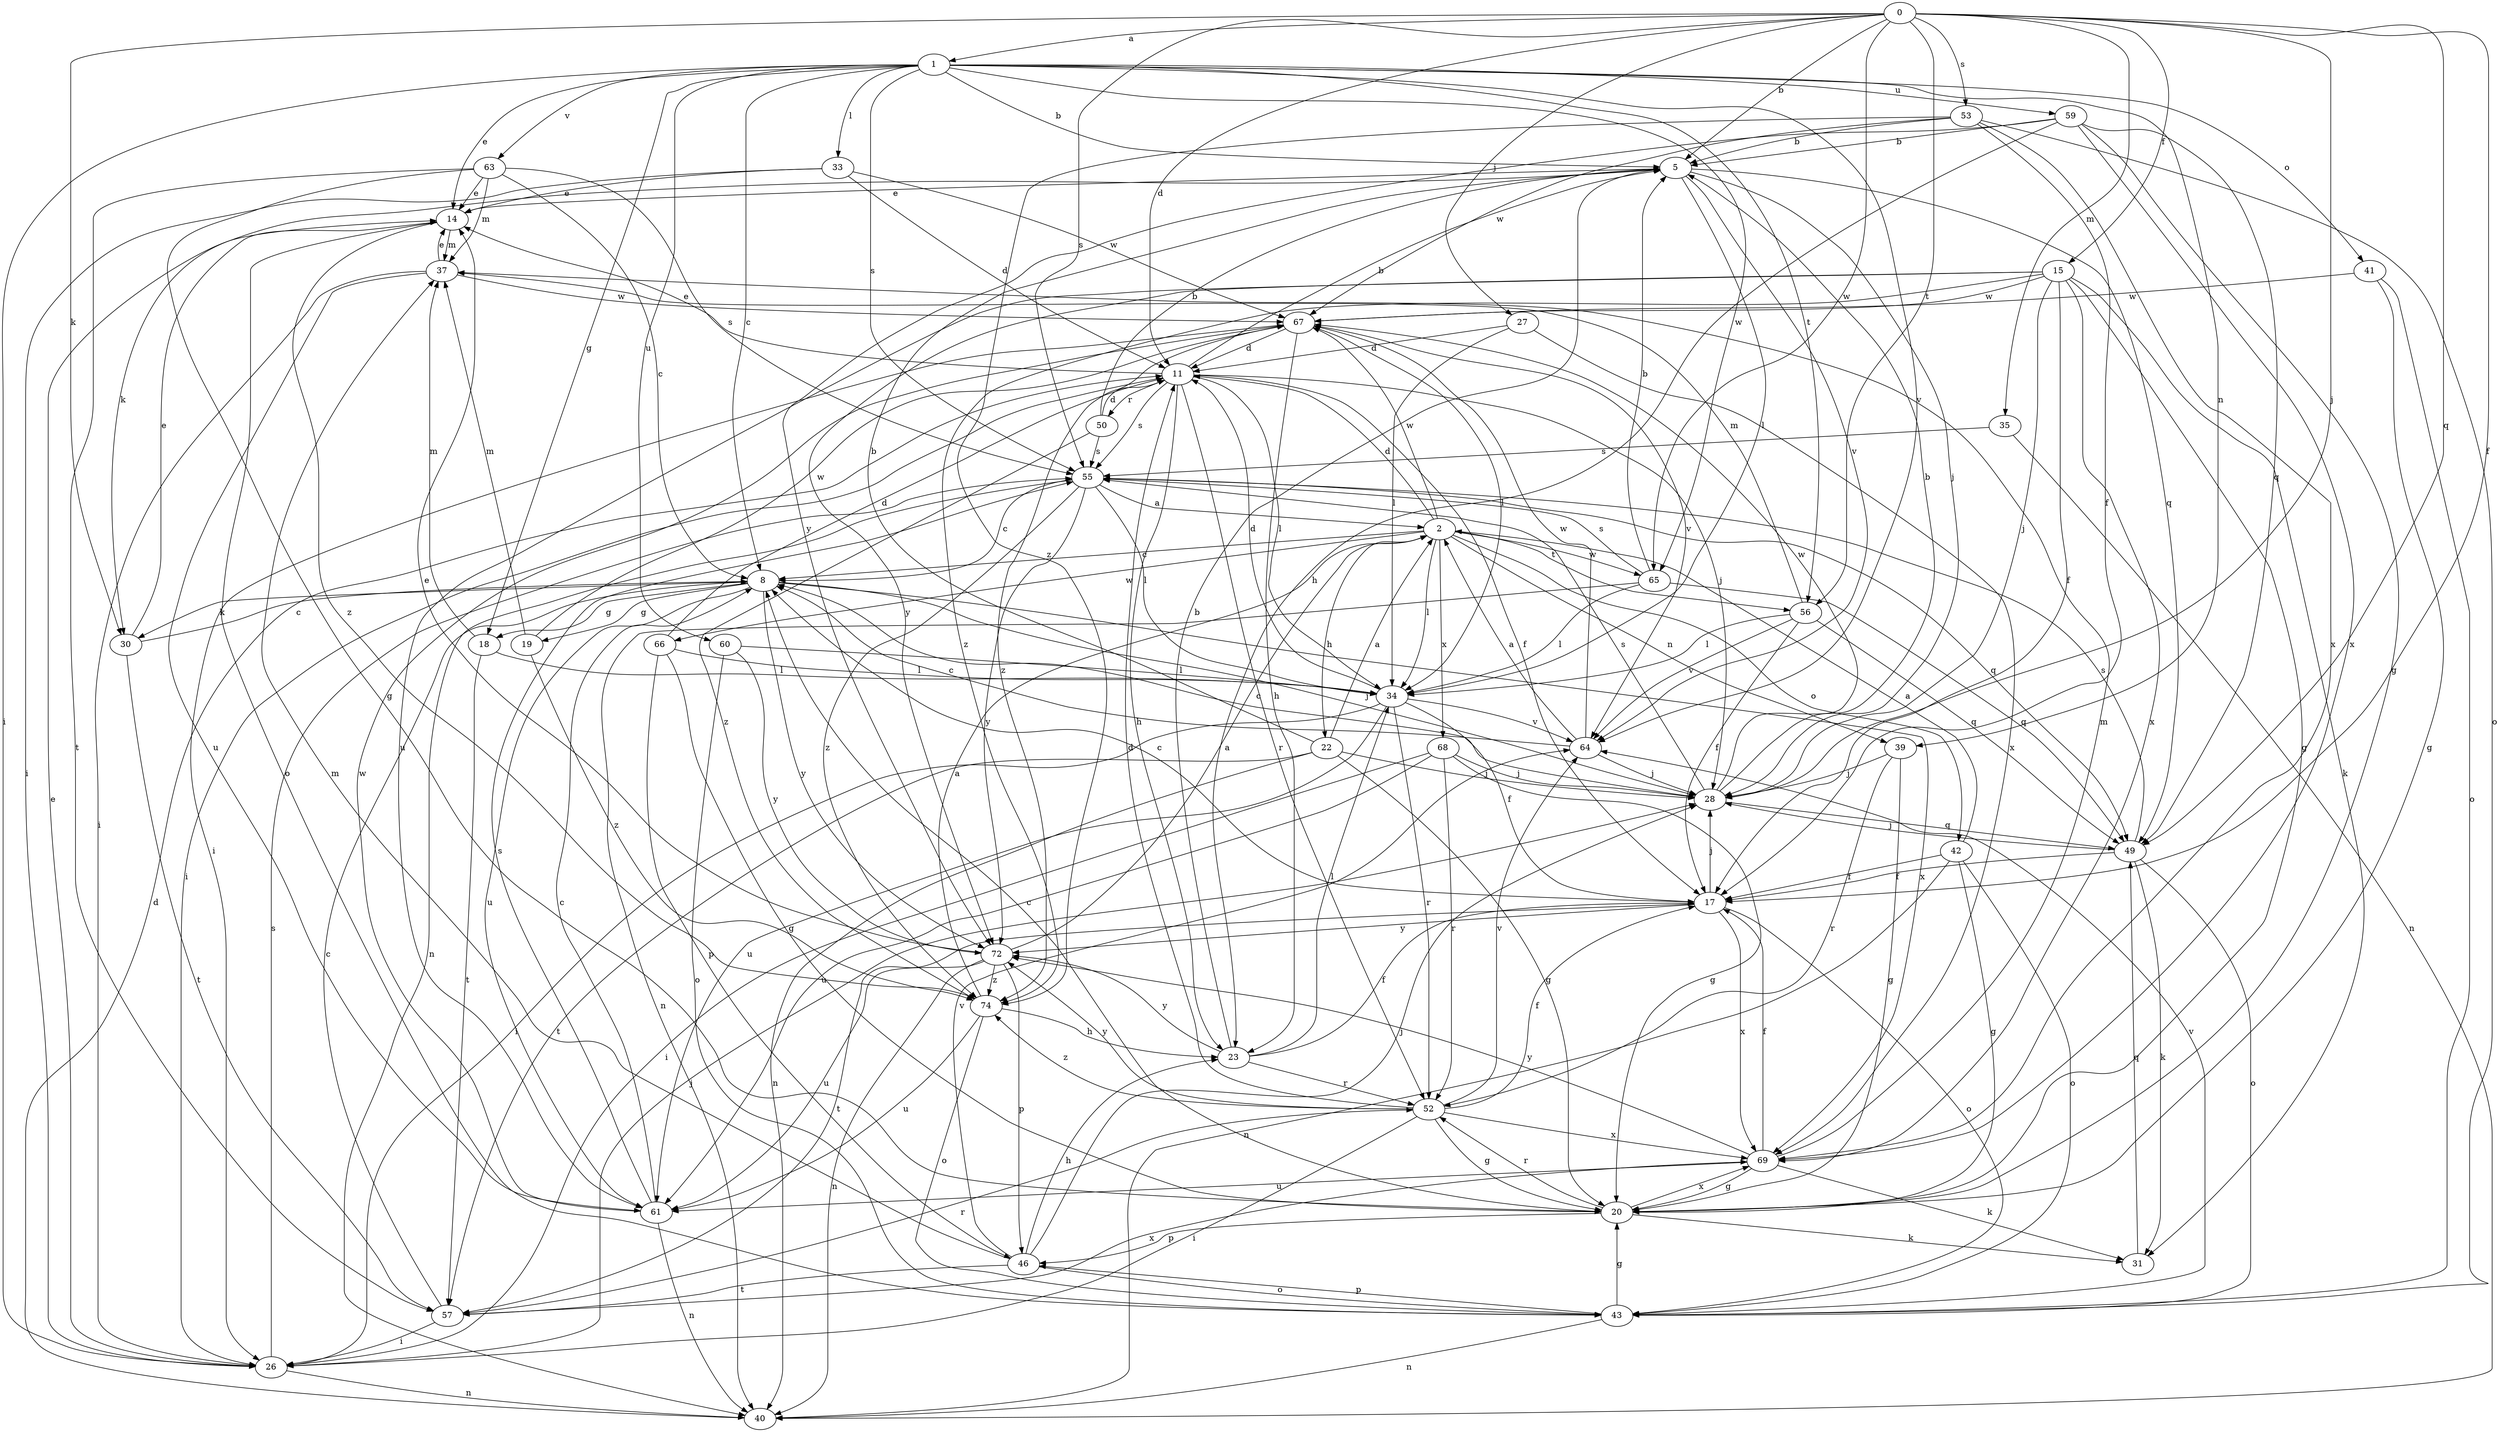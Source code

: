 strict digraph  {
0;
1;
2;
5;
8;
11;
14;
15;
17;
18;
19;
20;
22;
23;
26;
27;
28;
30;
31;
33;
34;
35;
37;
39;
40;
41;
42;
43;
46;
49;
50;
52;
53;
55;
56;
57;
59;
60;
61;
63;
64;
65;
66;
67;
68;
69;
72;
74;
0 -> 1  [label=a];
0 -> 5  [label=b];
0 -> 11  [label=d];
0 -> 15  [label=f];
0 -> 17  [label=f];
0 -> 27  [label=j];
0 -> 28  [label=j];
0 -> 30  [label=k];
0 -> 35  [label=m];
0 -> 49  [label=q];
0 -> 53  [label=s];
0 -> 55  [label=s];
0 -> 56  [label=t];
0 -> 65  [label=w];
1 -> 5  [label=b];
1 -> 8  [label=c];
1 -> 14  [label=e];
1 -> 18  [label=g];
1 -> 26  [label=i];
1 -> 33  [label=l];
1 -> 39  [label=n];
1 -> 41  [label=o];
1 -> 55  [label=s];
1 -> 56  [label=t];
1 -> 59  [label=u];
1 -> 60  [label=u];
1 -> 63  [label=v];
1 -> 64  [label=v];
1 -> 65  [label=w];
2 -> 8  [label=c];
2 -> 11  [label=d];
2 -> 22  [label=h];
2 -> 34  [label=l];
2 -> 39  [label=n];
2 -> 42  [label=o];
2 -> 56  [label=t];
2 -> 65  [label=w];
2 -> 66  [label=w];
2 -> 67  [label=w];
2 -> 68  [label=x];
5 -> 14  [label=e];
5 -> 28  [label=j];
5 -> 30  [label=k];
5 -> 34  [label=l];
5 -> 49  [label=q];
5 -> 64  [label=v];
8 -> 18  [label=g];
8 -> 19  [label=g];
8 -> 28  [label=j];
8 -> 30  [label=k];
8 -> 61  [label=u];
8 -> 69  [label=x];
8 -> 72  [label=y];
11 -> 5  [label=b];
11 -> 14  [label=e];
11 -> 17  [label=f];
11 -> 23  [label=h];
11 -> 26  [label=i];
11 -> 28  [label=j];
11 -> 34  [label=l];
11 -> 50  [label=r];
11 -> 52  [label=r];
11 -> 55  [label=s];
14 -> 37  [label=m];
14 -> 43  [label=o];
14 -> 74  [label=z];
15 -> 17  [label=f];
15 -> 20  [label=g];
15 -> 28  [label=j];
15 -> 31  [label=k];
15 -> 61  [label=u];
15 -> 67  [label=w];
15 -> 69  [label=x];
15 -> 72  [label=y];
15 -> 74  [label=z];
17 -> 8  [label=c];
17 -> 28  [label=j];
17 -> 43  [label=o];
17 -> 57  [label=t];
17 -> 69  [label=x];
17 -> 72  [label=y];
18 -> 34  [label=l];
18 -> 37  [label=m];
18 -> 57  [label=t];
19 -> 37  [label=m];
19 -> 67  [label=w];
19 -> 74  [label=z];
20 -> 8  [label=c];
20 -> 31  [label=k];
20 -> 46  [label=p];
20 -> 52  [label=r];
20 -> 69  [label=x];
22 -> 2  [label=a];
22 -> 5  [label=b];
22 -> 20  [label=g];
22 -> 28  [label=j];
22 -> 40  [label=n];
22 -> 57  [label=t];
23 -> 5  [label=b];
23 -> 17  [label=f];
23 -> 34  [label=l];
23 -> 52  [label=r];
23 -> 72  [label=y];
26 -> 14  [label=e];
26 -> 28  [label=j];
26 -> 40  [label=n];
26 -> 55  [label=s];
27 -> 11  [label=d];
27 -> 34  [label=l];
27 -> 69  [label=x];
28 -> 5  [label=b];
28 -> 8  [label=c];
28 -> 49  [label=q];
28 -> 55  [label=s];
28 -> 67  [label=w];
30 -> 8  [label=c];
30 -> 14  [label=e];
30 -> 57  [label=t];
31 -> 49  [label=q];
33 -> 11  [label=d];
33 -> 14  [label=e];
33 -> 26  [label=i];
33 -> 67  [label=w];
34 -> 11  [label=d];
34 -> 17  [label=f];
34 -> 26  [label=i];
34 -> 52  [label=r];
34 -> 61  [label=u];
34 -> 64  [label=v];
35 -> 40  [label=n];
35 -> 55  [label=s];
37 -> 14  [label=e];
37 -> 26  [label=i];
37 -> 61  [label=u];
37 -> 67  [label=w];
39 -> 20  [label=g];
39 -> 28  [label=j];
39 -> 52  [label=r];
40 -> 11  [label=d];
41 -> 20  [label=g];
41 -> 43  [label=o];
41 -> 67  [label=w];
42 -> 2  [label=a];
42 -> 17  [label=f];
42 -> 20  [label=g];
42 -> 40  [label=n];
42 -> 43  [label=o];
43 -> 20  [label=g];
43 -> 40  [label=n];
43 -> 46  [label=p];
43 -> 64  [label=v];
46 -> 23  [label=h];
46 -> 28  [label=j];
46 -> 37  [label=m];
46 -> 43  [label=o];
46 -> 57  [label=t];
46 -> 64  [label=v];
49 -> 17  [label=f];
49 -> 28  [label=j];
49 -> 31  [label=k];
49 -> 43  [label=o];
49 -> 55  [label=s];
50 -> 5  [label=b];
50 -> 11  [label=d];
50 -> 55  [label=s];
50 -> 74  [label=z];
52 -> 11  [label=d];
52 -> 17  [label=f];
52 -> 20  [label=g];
52 -> 26  [label=i];
52 -> 64  [label=v];
52 -> 69  [label=x];
52 -> 72  [label=y];
52 -> 74  [label=z];
53 -> 5  [label=b];
53 -> 17  [label=f];
53 -> 43  [label=o];
53 -> 67  [label=w];
53 -> 69  [label=x];
53 -> 74  [label=z];
55 -> 2  [label=a];
55 -> 8  [label=c];
55 -> 34  [label=l];
55 -> 40  [label=n];
55 -> 49  [label=q];
55 -> 72  [label=y];
55 -> 74  [label=z];
56 -> 17  [label=f];
56 -> 34  [label=l];
56 -> 37  [label=m];
56 -> 49  [label=q];
56 -> 64  [label=v];
57 -> 8  [label=c];
57 -> 26  [label=i];
57 -> 52  [label=r];
57 -> 69  [label=x];
59 -> 5  [label=b];
59 -> 20  [label=g];
59 -> 23  [label=h];
59 -> 49  [label=q];
59 -> 69  [label=x];
59 -> 72  [label=y];
60 -> 34  [label=l];
60 -> 43  [label=o];
60 -> 72  [label=y];
61 -> 8  [label=c];
61 -> 40  [label=n];
61 -> 55  [label=s];
61 -> 67  [label=w];
63 -> 8  [label=c];
63 -> 14  [label=e];
63 -> 20  [label=g];
63 -> 37  [label=m];
63 -> 55  [label=s];
63 -> 57  [label=t];
64 -> 2  [label=a];
64 -> 8  [label=c];
64 -> 28  [label=j];
64 -> 67  [label=w];
65 -> 5  [label=b];
65 -> 34  [label=l];
65 -> 40  [label=n];
65 -> 49  [label=q];
65 -> 55  [label=s];
66 -> 11  [label=d];
66 -> 20  [label=g];
66 -> 34  [label=l];
66 -> 46  [label=p];
67 -> 11  [label=d];
67 -> 23  [label=h];
67 -> 26  [label=i];
67 -> 34  [label=l];
67 -> 64  [label=v];
67 -> 74  [label=z];
68 -> 20  [label=g];
68 -> 26  [label=i];
68 -> 28  [label=j];
68 -> 52  [label=r];
68 -> 61  [label=u];
69 -> 17  [label=f];
69 -> 20  [label=g];
69 -> 31  [label=k];
69 -> 37  [label=m];
69 -> 61  [label=u];
69 -> 72  [label=y];
72 -> 2  [label=a];
72 -> 14  [label=e];
72 -> 40  [label=n];
72 -> 46  [label=p];
72 -> 61  [label=u];
72 -> 74  [label=z];
74 -> 2  [label=a];
74 -> 23  [label=h];
74 -> 43  [label=o];
74 -> 61  [label=u];
}
